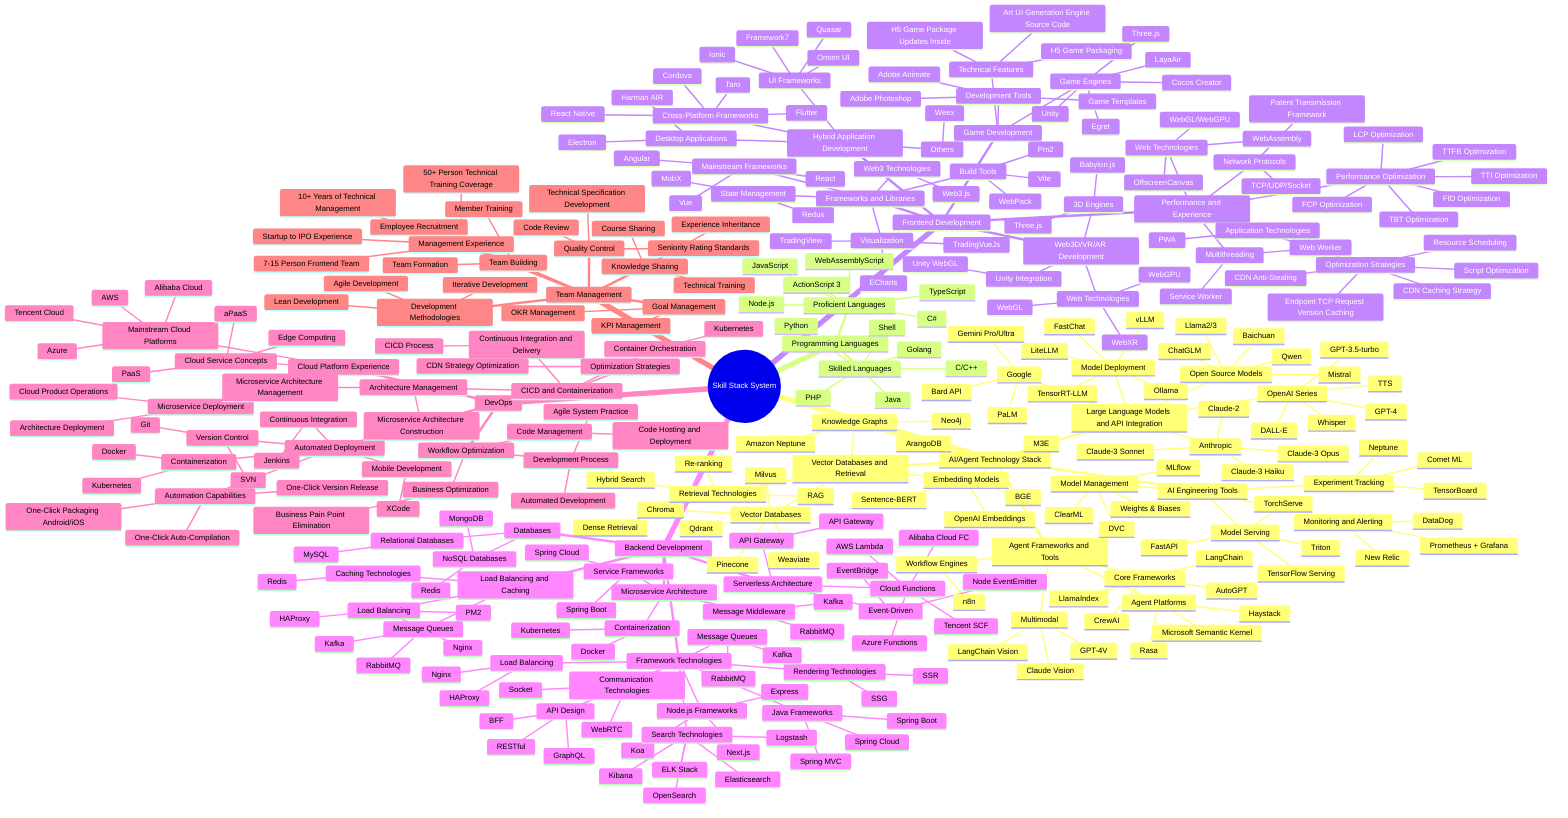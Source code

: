 mindmap
  root((Skill Stack System))
    AI/Agent Technology Stack
      Large Language Models and API Integration
        OpenAI Series
          GPT-4
          GPT-3.5-turbo
          DALL-E
          Whisper
          TTS
        Anthropic
          Claude-3 Opus
          Claude-3 Sonnet
          Claude-3 Haiku
          Claude-2
        Google
          Gemini Pro/Ultra
          PaLM
          Bard API
        Open Source Models
          Llama2/3
          Mistral
          Qwen
          ChatGLM
          Baichuan
        Model Deployment
          Ollama
          LiteLLM
          vLLM
          TensorRT-LLM
          FastChat
      Agent Frameworks and Tools
        Core Frameworks
          LangChain
          LlamaIndex
          AutoGPT
          CrewAI
        Agent Platforms
          Microsoft Semantic Kernel
          Haystack
          Rasa
        Workflow Engines
          n8n
        Multimodal
          LangChain Vision
          GPT-4V
          Claude Vision
      Vector Databases and Retrieval
        Vector Databases
          Pinecone
          Chroma
          Weaviate
          Qdrant
          Milvus
        Embedding Models
          OpenAI Embeddings
          Sentence-BERT
          BGE
          M3E
        Retrieval Technologies
          RAG
          Dense Retrieval
          Hybrid Search
          Re-ranking
        Knowledge Graphs
          Neo4j
          ArangoDB
          Amazon Neptune
      AI Engineering Tools
        Model Management
          MLflow
          Weights & Biases
          ClearML
          DVC
        Experiment Tracking
          TensorBoard
          Neptune
          Comet ML
        Model Serving
          FastAPI
          TorchServe
          TensorFlow Serving
          Triton
        Monitoring and Alerting
          Prometheus + Grafana
          DataDog
          New Relic
    Programming Languages
      Proficient Languages
        Node.js
        TypeScript
        JavaScript
        C#
        WebAssemblyScript
        ActionScript 3
      Skilled Languages
        C/C++
        Java
        Python
        Golang
        PHP
        Shell
    Frontend Development
      Game Development
        Game Engines
          Unity
          Cocos Creator
          LayaAir
          Egret
          Three.js
        Development Tools
          Adobe Animate
          Adobe Photoshop
          Game Templates
        Technical Features
          H5 Game Package Updates Inside
          H5 Game Packaging
          Art UI Generation Engine Source Code
      Frameworks and Libraries
        Mainstream Frameworks
          React
          Vue
          Angular
        State Management
          Redux
          MobX
        Visualization
          ECharts
          TradingVueJs
          TradingView
        Build Tools
          Vite
          WebPack
          Pm2
        Web3 Technologies
          Web3.js
      Web3D/VR/AR Development
        3D Engines
          Three.js
          Babylon.js
        Web Technologies
          WebGL
          WebGPU
          WebXR
        Unity Integration
          Unity WebGL
      Hybrid Application Development
        Cross-Platform Frameworks
          React Native
          Flutter
          Cordova
          Taro
        UI Frameworks
          Onsen UI
          Ionic
          Quasar
          Framework7
        Desktop Applications
          Electron
          Harman AIR
        Others
          Weex
      Performance and Experience
        Web Technologies
          WebAssembly
          WebGL/WebGPU
          OffscreenCanvas
        Multithreading
          Web Worker
          Service Worker
        Application Technologies
          PWA
        Network Protocols
          TCP/UDP/Socket
          Patent Transmission Framework
        Performance Optimization
          LCP Optimization
          FID Optimization
          TTFB Optimization
          FCP Optimization
          TBT Optimization
          TTI Optimization
        Optimization Strategies
          Resource Scheduling
          Script Optimization
          CDN Caching Strategy
          CDN Anti-Stealing
          Endpoint TCP Request Version Caching
    Backend Development
      Framework Technologies
        Node.js Frameworks
          Koa
          Express
          Next.js
        Rendering Technologies
          SSR
          SSG
        Communication Technologies
          Socket
          WebRTC
        Message Queues
          RabbitMQ
          Kafka
        Load Balancing
          Nginx
          HAProxy
        API Design
          BFF
          GraphQL
          RESTful
        Java Frameworks
          Spring MVC
          Spring Boot
          Spring Cloud
        Search Technologies
          ELK Stack
          Elasticsearch
          Logstash
          Kibana
          OpenSearch
      Microservice Architecture
        Containerization
          Docker
          Kubernetes
        Message Middleware
          RabbitMQ
          Kafka
        Service Frameworks
          Spring Boot
          Spring Cloud
      Serverless Architecture
        Cloud Functions
          Alibaba Cloud FC
          Tencent SCF
          AWS Lambda
          Azure Functions
        API Gateway
          API Gateway
        Event-Driven
          EventBridge
          Node EventEmitter
      Load Balancing and Caching
        Load Balancing
          Nginx
          HAProxy
          PM2
        Caching Technologies
          Redis
        Message Queues
          RabbitMQ
          Kafka
      Databases
        Relational Databases
          MySQL
        NoSQL Databases
          MongoDB
          Redis
    DevOps
      Automated Deployment
        Version Control
          Git
          SVN
        Continuous Integration
          Jenkins
        Containerization
          Docker
          Kubernetes
        Mobile Development
          XCode
        Automation Capabilities
          One-Click Auto-Compilation
          One-Click Packaging Android/iOS
          One-Click Version Release
      Cloud Platform Experience
        Mainstream Cloud Platforms
          AWS
          Azure
          Tencent Cloud
          Alibaba Cloud
        Cloud Service Concepts
          PaaS
          aPaaS
          Edge Computing
        Microservice Deployment
          Cloud Product Operations
          Architecture Deployment
      CICD and Containerization
        Continuous Integration and Delivery
          CICD Process
        Container Orchestration
          Kubernetes
        Optimization Strategies
          CDN Strategy Optimization
        Architecture Management
          Microservice Architecture Construction
          Microservice Architecture Management
      Workflow Optimization
        Business Optimization
          Business Pain Point Elimination
        Code Management
          Code Hosting and Deployment
        Development Process
          Automated Development
          Agile System Practice
    Team Management
      Development Methodologies
        Agile Development
        Iterative Development
        Lean Development
      Goal Management
        KPI Management
        OKR Management
      Team Building
        Team Formation
        Member Training
        Employee Recruitment
      Quality Control
        Code Review
        Technical Specification Development
        Seniority Rating Standards
      Knowledge Sharing
        Course Sharing
        Technical Training
        Experience Inheritance
      Management Experience
        10+ Years of Technical Management
        Startup to IPO Experience
        7-15 Person Frontend Team
        50+ Person Technical Training Coverage